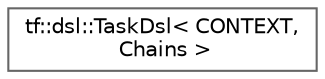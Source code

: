 digraph "类继承关系图"
{
 // LATEX_PDF_SIZE
  bgcolor="transparent";
  edge [fontname=Helvetica,fontsize=10,labelfontname=Helvetica,labelfontsize=10];
  node [fontname=Helvetica,fontsize=10,shape=box,height=0.2,width=0.4];
  rankdir="LR";
  Node0 [id="Node000000",label="tf::dsl::TaskDsl\< CONTEXT,\l Chains \>",height=0.2,width=0.4,color="grey40", fillcolor="white", style="filled",URL="$classtf_1_1dsl_1_1_task_dsl.html",tooltip=" "];
}
